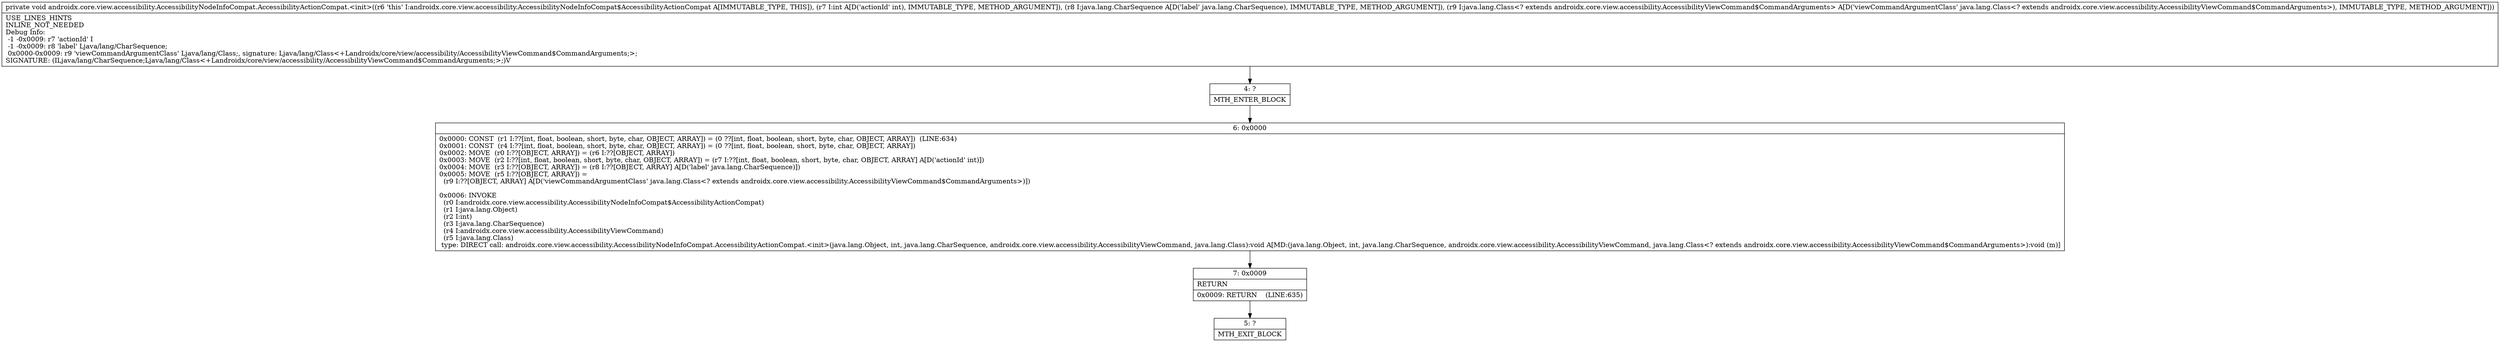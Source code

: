 digraph "CFG forandroidx.core.view.accessibility.AccessibilityNodeInfoCompat.AccessibilityActionCompat.\<init\>(ILjava\/lang\/CharSequence;Ljava\/lang\/Class;)V" {
Node_4 [shape=record,label="{4\:\ ?|MTH_ENTER_BLOCK\l}"];
Node_6 [shape=record,label="{6\:\ 0x0000|0x0000: CONST  (r1 I:??[int, float, boolean, short, byte, char, OBJECT, ARRAY]) = (0 ??[int, float, boolean, short, byte, char, OBJECT, ARRAY])  (LINE:634)\l0x0001: CONST  (r4 I:??[int, float, boolean, short, byte, char, OBJECT, ARRAY]) = (0 ??[int, float, boolean, short, byte, char, OBJECT, ARRAY]) \l0x0002: MOVE  (r0 I:??[OBJECT, ARRAY]) = (r6 I:??[OBJECT, ARRAY]) \l0x0003: MOVE  (r2 I:??[int, float, boolean, short, byte, char, OBJECT, ARRAY]) = (r7 I:??[int, float, boolean, short, byte, char, OBJECT, ARRAY] A[D('actionId' int)]) \l0x0004: MOVE  (r3 I:??[OBJECT, ARRAY]) = (r8 I:??[OBJECT, ARRAY] A[D('label' java.lang.CharSequence)]) \l0x0005: MOVE  (r5 I:??[OBJECT, ARRAY]) = \l  (r9 I:??[OBJECT, ARRAY] A[D('viewCommandArgumentClass' java.lang.Class\<? extends androidx.core.view.accessibility.AccessibilityViewCommand$CommandArguments\>)])\l \l0x0006: INVOKE  \l  (r0 I:androidx.core.view.accessibility.AccessibilityNodeInfoCompat$AccessibilityActionCompat)\l  (r1 I:java.lang.Object)\l  (r2 I:int)\l  (r3 I:java.lang.CharSequence)\l  (r4 I:androidx.core.view.accessibility.AccessibilityViewCommand)\l  (r5 I:java.lang.Class)\l type: DIRECT call: androidx.core.view.accessibility.AccessibilityNodeInfoCompat.AccessibilityActionCompat.\<init\>(java.lang.Object, int, java.lang.CharSequence, androidx.core.view.accessibility.AccessibilityViewCommand, java.lang.Class):void A[MD:(java.lang.Object, int, java.lang.CharSequence, androidx.core.view.accessibility.AccessibilityViewCommand, java.lang.Class\<? extends androidx.core.view.accessibility.AccessibilityViewCommand$CommandArguments\>):void (m)]\l}"];
Node_7 [shape=record,label="{7\:\ 0x0009|RETURN\l|0x0009: RETURN    (LINE:635)\l}"];
Node_5 [shape=record,label="{5\:\ ?|MTH_EXIT_BLOCK\l}"];
MethodNode[shape=record,label="{private void androidx.core.view.accessibility.AccessibilityNodeInfoCompat.AccessibilityActionCompat.\<init\>((r6 'this' I:androidx.core.view.accessibility.AccessibilityNodeInfoCompat$AccessibilityActionCompat A[IMMUTABLE_TYPE, THIS]), (r7 I:int A[D('actionId' int), IMMUTABLE_TYPE, METHOD_ARGUMENT]), (r8 I:java.lang.CharSequence A[D('label' java.lang.CharSequence), IMMUTABLE_TYPE, METHOD_ARGUMENT]), (r9 I:java.lang.Class\<? extends androidx.core.view.accessibility.AccessibilityViewCommand$CommandArguments\> A[D('viewCommandArgumentClass' java.lang.Class\<? extends androidx.core.view.accessibility.AccessibilityViewCommand$CommandArguments\>), IMMUTABLE_TYPE, METHOD_ARGUMENT]))  | USE_LINES_HINTS\lINLINE_NOT_NEEDED\lDebug Info:\l  \-1 \-0x0009: r7 'actionId' I\l  \-1 \-0x0009: r8 'label' Ljava\/lang\/CharSequence;\l  0x0000\-0x0009: r9 'viewCommandArgumentClass' Ljava\/lang\/Class;, signature: Ljava\/lang\/Class\<+Landroidx\/core\/view\/accessibility\/AccessibilityViewCommand$CommandArguments;\>;\lSIGNATURE: (ILjava\/lang\/CharSequence;Ljava\/lang\/Class\<+Landroidx\/core\/view\/accessibility\/AccessibilityViewCommand$CommandArguments;\>;)V\l}"];
MethodNode -> Node_4;Node_4 -> Node_6;
Node_6 -> Node_7;
Node_7 -> Node_5;
}

